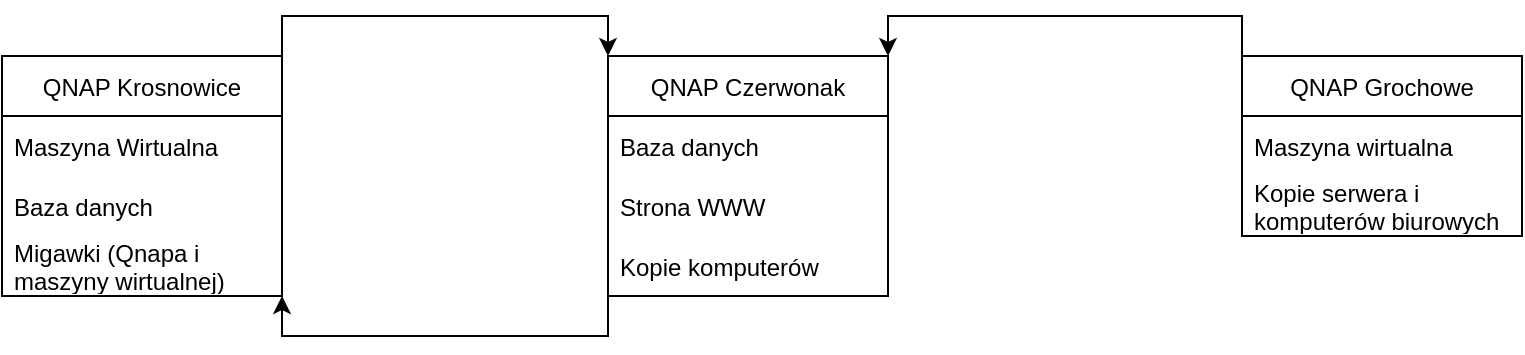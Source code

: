 <mxfile version="20.1.1" type="github">
  <diagram id="s5JIiTjBB1H4Dnf0qd4V" name="Page-1">
    <mxGraphModel dx="1401" dy="530" grid="1" gridSize="10" guides="1" tooltips="1" connect="1" arrows="1" fold="1" page="1" pageScale="1" pageWidth="827" pageHeight="1169" math="0" shadow="0">
      <root>
        <mxCell id="0" />
        <mxCell id="1" parent="0" />
        <mxCell id="VnhYgMw3IpfDqGRZdZ80-33" style="edgeStyle=orthogonalEdgeStyle;rounded=0;orthogonalLoop=1;jettySize=auto;html=1;exitX=1;exitY=0;exitDx=0;exitDy=0;entryX=0;entryY=0;entryDx=0;entryDy=0;" edge="1" parent="1" source="VnhYgMw3IpfDqGRZdZ80-18" target="VnhYgMw3IpfDqGRZdZ80-22">
          <mxGeometry relative="1" as="geometry" />
        </mxCell>
        <mxCell id="VnhYgMw3IpfDqGRZdZ80-18" value="QNAP Krosnowice" style="swimlane;fontStyle=0;childLayout=stackLayout;horizontal=1;startSize=30;horizontalStack=0;resizeParent=1;resizeParentMax=0;resizeLast=0;collapsible=1;marginBottom=0;" vertex="1" parent="1">
          <mxGeometry x="40" y="80" width="140" height="120" as="geometry" />
        </mxCell>
        <mxCell id="VnhYgMw3IpfDqGRZdZ80-19" value="Maszyna Wirtualna" style="text;strokeColor=none;fillColor=none;align=left;verticalAlign=middle;spacingLeft=4;spacingRight=4;overflow=hidden;points=[[0,0.5],[1,0.5]];portConstraint=eastwest;rotatable=0;" vertex="1" parent="VnhYgMw3IpfDqGRZdZ80-18">
          <mxGeometry y="30" width="140" height="30" as="geometry" />
        </mxCell>
        <mxCell id="VnhYgMw3IpfDqGRZdZ80-20" value="Baza danych" style="text;strokeColor=none;fillColor=none;align=left;verticalAlign=middle;spacingLeft=4;spacingRight=4;overflow=hidden;points=[[0,0.5],[1,0.5]];portConstraint=eastwest;rotatable=0;" vertex="1" parent="VnhYgMw3IpfDqGRZdZ80-18">
          <mxGeometry y="60" width="140" height="30" as="geometry" />
        </mxCell>
        <mxCell id="VnhYgMw3IpfDqGRZdZ80-21" value="Migawki (Qnapa i &#xa;maszyny wirtualnej)" style="text;strokeColor=none;fillColor=none;align=left;verticalAlign=middle;spacingLeft=4;spacingRight=4;overflow=hidden;points=[[0,0.5],[1,0.5]];portConstraint=eastwest;rotatable=0;" vertex="1" parent="VnhYgMw3IpfDqGRZdZ80-18">
          <mxGeometry y="90" width="140" height="30" as="geometry" />
        </mxCell>
        <mxCell id="VnhYgMw3IpfDqGRZdZ80-35" style="edgeStyle=orthogonalEdgeStyle;rounded=0;orthogonalLoop=1;jettySize=auto;html=1;exitX=0;exitY=1;exitDx=0;exitDy=0;entryX=1;entryY=1;entryDx=0;entryDy=0;" edge="1" parent="1" source="VnhYgMw3IpfDqGRZdZ80-22" target="VnhYgMw3IpfDqGRZdZ80-18">
          <mxGeometry relative="1" as="geometry" />
        </mxCell>
        <mxCell id="VnhYgMw3IpfDqGRZdZ80-22" value="QNAP Czerwonak" style="swimlane;fontStyle=0;childLayout=stackLayout;horizontal=1;startSize=30;horizontalStack=0;resizeParent=1;resizeParentMax=0;resizeLast=0;collapsible=1;marginBottom=0;" vertex="1" parent="1">
          <mxGeometry x="343" y="80" width="140" height="120" as="geometry">
            <mxRectangle x="343" y="80" width="140" height="30" as="alternateBounds" />
          </mxGeometry>
        </mxCell>
        <mxCell id="VnhYgMw3IpfDqGRZdZ80-23" value="Baza danych" style="text;strokeColor=none;fillColor=none;align=left;verticalAlign=middle;spacingLeft=4;spacingRight=4;overflow=hidden;points=[[0,0.5],[1,0.5]];portConstraint=eastwest;rotatable=0;" vertex="1" parent="VnhYgMw3IpfDqGRZdZ80-22">
          <mxGeometry y="30" width="140" height="30" as="geometry" />
        </mxCell>
        <mxCell id="VnhYgMw3IpfDqGRZdZ80-24" value="Strona WWW" style="text;strokeColor=none;fillColor=none;align=left;verticalAlign=middle;spacingLeft=4;spacingRight=4;overflow=hidden;points=[[0,0.5],[1,0.5]];portConstraint=eastwest;rotatable=0;" vertex="1" parent="VnhYgMw3IpfDqGRZdZ80-22">
          <mxGeometry y="60" width="140" height="30" as="geometry" />
        </mxCell>
        <mxCell id="VnhYgMw3IpfDqGRZdZ80-32" style="text;strokeColor=none;fillColor=none;align=left;verticalAlign=middle;spacingLeft=4;spacingRight=4;overflow=hidden;points=[[0,0.5],[1,0.5]];portConstraint=eastwest;rotatable=0;" vertex="1" parent="VnhYgMw3IpfDqGRZdZ80-22">
          <mxGeometry y="90" width="140" height="30" as="geometry" />
        </mxCell>
        <mxCell id="VnhYgMw3IpfDqGRZdZ80-34" style="edgeStyle=orthogonalEdgeStyle;rounded=0;orthogonalLoop=1;jettySize=auto;html=1;exitX=0;exitY=0;exitDx=0;exitDy=0;entryX=1;entryY=0;entryDx=0;entryDy=0;" edge="1" parent="1" source="VnhYgMw3IpfDqGRZdZ80-26" target="VnhYgMw3IpfDqGRZdZ80-22">
          <mxGeometry relative="1" as="geometry" />
        </mxCell>
        <mxCell id="VnhYgMw3IpfDqGRZdZ80-26" value="QNAP Grochowe" style="swimlane;fontStyle=0;childLayout=stackLayout;horizontal=1;startSize=30;horizontalStack=0;resizeParent=1;resizeParentMax=0;resizeLast=0;collapsible=1;marginBottom=0;" vertex="1" parent="1">
          <mxGeometry x="660" y="80" width="140" height="90" as="geometry" />
        </mxCell>
        <mxCell id="VnhYgMw3IpfDqGRZdZ80-27" value="Maszyna wirtualna" style="text;strokeColor=none;fillColor=none;align=left;verticalAlign=middle;spacingLeft=4;spacingRight=4;overflow=hidden;points=[[0,0.5],[1,0.5]];portConstraint=eastwest;rotatable=0;" vertex="1" parent="VnhYgMw3IpfDqGRZdZ80-26">
          <mxGeometry y="30" width="140" height="30" as="geometry" />
        </mxCell>
        <mxCell id="VnhYgMw3IpfDqGRZdZ80-29" value="Kopie serwera i &#xa;komputerów biurowych" style="text;strokeColor=none;fillColor=none;align=left;verticalAlign=middle;spacingLeft=4;spacingRight=4;overflow=hidden;points=[[0,0.5],[1,0.5]];portConstraint=eastwest;rotatable=0;" vertex="1" parent="VnhYgMw3IpfDqGRZdZ80-26">
          <mxGeometry y="60" width="140" height="30" as="geometry" />
        </mxCell>
        <mxCell id="VnhYgMw3IpfDqGRZdZ80-31" value="Kopie komputerów " style="text;strokeColor=none;fillColor=none;align=left;verticalAlign=middle;spacingLeft=4;spacingRight=4;overflow=hidden;points=[[0,0.5],[1,0.5]];portConstraint=eastwest;rotatable=0;" vertex="1" parent="1">
          <mxGeometry x="343" y="170" width="140" height="30" as="geometry" />
        </mxCell>
      </root>
    </mxGraphModel>
  </diagram>
</mxfile>
